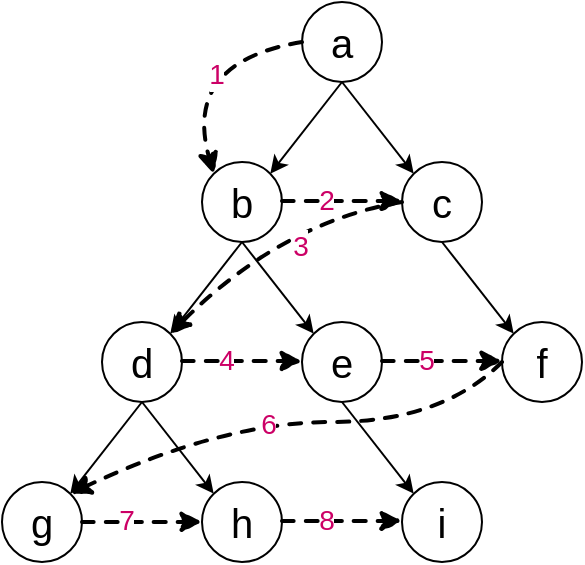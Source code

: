 <mxfile version="12.6.8" type="device"><diagram id="DXPcCs-rt6fdyCKiChXh" name="第 1 页"><mxGraphModel dx="1426" dy="803" grid="1" gridSize="10" guides="1" tooltips="1" connect="1" arrows="1" fold="1" page="1" pageScale="1" pageWidth="827" pageHeight="1169" math="0" shadow="0"><root><mxCell id="0"/><mxCell id="1" parent="0"/><mxCell id="TtJX3NET0KKpPKqGwmz1-81" value="&lt;font style=&quot;font-size: 20px&quot;&gt;a&lt;/font&gt;" style="ellipse;whiteSpace=wrap;html=1;aspect=fixed;" parent="1" vertex="1"><mxGeometry x="380" y="160" width="40" height="40" as="geometry"/></mxCell><mxCell id="TtJX3NET0KKpPKqGwmz1-84" value="&lt;font style=&quot;font-size: 20px&quot;&gt;c&lt;/font&gt;" style="ellipse;whiteSpace=wrap;html=1;aspect=fixed;" parent="1" vertex="1"><mxGeometry x="430" y="240" width="40" height="40" as="geometry"/></mxCell><mxCell id="TtJX3NET0KKpPKqGwmz1-82" value="&lt;font style=&quot;font-size: 20px&quot;&gt;b&lt;/font&gt;" style="ellipse;whiteSpace=wrap;html=1;aspect=fixed;" parent="1" vertex="1"><mxGeometry x="330" y="240" width="40" height="40" as="geometry"/></mxCell><mxCell id="TtJX3NET0KKpPKqGwmz1-87" value="" style="endArrow=classic;html=1;entryX=1;entryY=0;entryDx=0;entryDy=0;" parent="1" target="TtJX3NET0KKpPKqGwmz1-82" edge="1"><mxGeometry width="50" height="50" relative="1" as="geometry"><mxPoint x="400" y="200" as="sourcePoint"/><mxPoint x="355" y="250" as="targetPoint"/></mxGeometry></mxCell><mxCell id="TtJX3NET0KKpPKqGwmz1-88" value="" style="endArrow=classic;html=1;entryX=0;entryY=0;entryDx=0;entryDy=0;" parent="1" target="TtJX3NET0KKpPKqGwmz1-84" edge="1"><mxGeometry width="50" height="50" relative="1" as="geometry"><mxPoint x="400" y="200" as="sourcePoint"/><mxPoint x="356.213" y="268.787" as="targetPoint"/></mxGeometry></mxCell><mxCell id="TtJX3NET0KKpPKqGwmz1-110" value="&lt;font style=&quot;font-size: 20px&quot;&gt;e&lt;/font&gt;" style="ellipse;whiteSpace=wrap;html=1;aspect=fixed;" parent="1" vertex="1"><mxGeometry x="380" y="320" width="40" height="40" as="geometry"/></mxCell><mxCell id="TtJX3NET0KKpPKqGwmz1-111" value="&lt;font style=&quot;font-size: 20px&quot;&gt;d&lt;/font&gt;" style="ellipse;whiteSpace=wrap;html=1;aspect=fixed;" parent="1" vertex="1"><mxGeometry x="280" y="320" width="40" height="40" as="geometry"/></mxCell><mxCell id="TtJX3NET0KKpPKqGwmz1-112" value="" style="endArrow=classic;html=1;entryX=1;entryY=0;entryDx=0;entryDy=0;" parent="1" target="TtJX3NET0KKpPKqGwmz1-111" edge="1"><mxGeometry width="50" height="50" relative="1" as="geometry"><mxPoint x="350" y="280" as="sourcePoint"/><mxPoint x="305" y="330" as="targetPoint"/></mxGeometry></mxCell><mxCell id="TtJX3NET0KKpPKqGwmz1-113" value="" style="endArrow=classic;html=1;entryX=0;entryY=0;entryDx=0;entryDy=0;" parent="1" target="TtJX3NET0KKpPKqGwmz1-110" edge="1"><mxGeometry width="50" height="50" relative="1" as="geometry"><mxPoint x="350" y="280" as="sourcePoint"/><mxPoint x="306.213" y="348.787" as="targetPoint"/></mxGeometry></mxCell><mxCell id="TtJX3NET0KKpPKqGwmz1-114" value="&lt;font style=&quot;font-size: 20px&quot;&gt;f&lt;/font&gt;" style="ellipse;whiteSpace=wrap;html=1;aspect=fixed;" parent="1" vertex="1"><mxGeometry x="480" y="320" width="40" height="40" as="geometry"/></mxCell><mxCell id="TtJX3NET0KKpPKqGwmz1-115" value="" style="endArrow=classic;html=1;entryX=0;entryY=0;entryDx=0;entryDy=0;" parent="1" target="TtJX3NET0KKpPKqGwmz1-114" edge="1"><mxGeometry width="50" height="50" relative="1" as="geometry"><mxPoint x="450" y="280" as="sourcePoint"/><mxPoint x="406.213" y="348.787" as="targetPoint"/></mxGeometry></mxCell><mxCell id="TtJX3NET0KKpPKqGwmz1-121" value="&lt;font style=&quot;font-size: 20px&quot;&gt;h&lt;/font&gt;" style="ellipse;whiteSpace=wrap;html=1;aspect=fixed;" parent="1" vertex="1"><mxGeometry x="330" y="400" width="40" height="40" as="geometry"/></mxCell><mxCell id="TtJX3NET0KKpPKqGwmz1-122" value="&lt;font style=&quot;font-size: 20px&quot;&gt;g&lt;/font&gt;" style="ellipse;whiteSpace=wrap;html=1;aspect=fixed;" parent="1" vertex="1"><mxGeometry x="230" y="400" width="40" height="40" as="geometry"/></mxCell><mxCell id="TtJX3NET0KKpPKqGwmz1-123" value="" style="endArrow=classic;html=1;entryX=1;entryY=0;entryDx=0;entryDy=0;" parent="1" target="TtJX3NET0KKpPKqGwmz1-122" edge="1"><mxGeometry width="50" height="50" relative="1" as="geometry"><mxPoint x="300" y="360" as="sourcePoint"/><mxPoint x="255" y="410" as="targetPoint"/></mxGeometry></mxCell><mxCell id="TtJX3NET0KKpPKqGwmz1-124" value="" style="endArrow=classic;html=1;entryX=0;entryY=0;entryDx=0;entryDy=0;" parent="1" target="TtJX3NET0KKpPKqGwmz1-121" edge="1"><mxGeometry width="50" height="50" relative="1" as="geometry"><mxPoint x="300" y="360" as="sourcePoint"/><mxPoint x="256.213" y="428.787" as="targetPoint"/></mxGeometry></mxCell><mxCell id="TtJX3NET0KKpPKqGwmz1-129" value="&lt;font style=&quot;font-size: 20px&quot;&gt;i&lt;/font&gt;" style="ellipse;whiteSpace=wrap;html=1;aspect=fixed;" parent="1" vertex="1"><mxGeometry x="430" y="400" width="40" height="40" as="geometry"/></mxCell><mxCell id="TtJX3NET0KKpPKqGwmz1-130" value="" style="endArrow=classic;html=1;entryX=0;entryY=0;entryDx=0;entryDy=0;" parent="1" target="TtJX3NET0KKpPKqGwmz1-129" edge="1"><mxGeometry width="50" height="50" relative="1" as="geometry"><mxPoint x="400" y="360" as="sourcePoint"/><mxPoint x="356.213" y="428.787" as="targetPoint"/></mxGeometry></mxCell><mxCell id="gkMQgNx_aosa3skTu1YT-1" value="" style="endArrow=classic;html=1;entryX=0;entryY=0;entryDx=0;entryDy=0;exitX=0;exitY=0.5;exitDx=0;exitDy=0;dashed=1;strokeWidth=2;jumpStyle=none;comic=1;curved=1;" parent="1" source="TtJX3NET0KKpPKqGwmz1-81" target="TtJX3NET0KKpPKqGwmz1-82" edge="1"><mxGeometry width="50" height="50" relative="1" as="geometry"><mxPoint x="220" y="270" as="sourcePoint"/><mxPoint x="320" y="110" as="targetPoint"/><Array as="points"><mxPoint x="320" y="190"/></Array></mxGeometry></mxCell><mxCell id="gkMQgNx_aosa3skTu1YT-5" value="&lt;font style=&quot;font-size: 14px&quot; color=&quot;#cc0066&quot;&gt;1&lt;/font&gt;" style="text;html=1;align=center;verticalAlign=middle;resizable=0;points=[];labelBackgroundColor=#ffffff;" parent="gkMQgNx_aosa3skTu1YT-1" vertex="1" connectable="0"><mxGeometry x="-0.245" y="8" relative="1" as="geometry"><mxPoint as="offset"/></mxGeometry></mxCell><mxCell id="gkMQgNx_aosa3skTu1YT-3" value="" style="endArrow=classic;html=1;entryX=0;entryY=0.5;entryDx=0;entryDy=0;exitX=1;exitY=0.5;exitDx=0;exitDy=0;dashed=1;strokeWidth=2;jumpStyle=none;comic=1;curved=1;" parent="1" source="TtJX3NET0KKpPKqGwmz1-122" target="TtJX3NET0KKpPKqGwmz1-121" edge="1"><mxGeometry width="50" height="50" relative="1" as="geometry"><mxPoint x="320" y="470" as="sourcePoint"/><mxPoint x="275.858" y="535.858" as="targetPoint"/></mxGeometry></mxCell><mxCell id="gkMQgNx_aosa3skTu1YT-4" value="&lt;font style=&quot;font-size: 14px&quot; color=&quot;#cc0066&quot;&gt;7&lt;/font&gt;" style="text;html=1;align=center;verticalAlign=middle;resizable=0;points=[];labelBackgroundColor=#ffffff;" parent="gkMQgNx_aosa3skTu1YT-3" vertex="1" connectable="0"><mxGeometry x="-0.267" y="1" relative="1" as="geometry"><mxPoint as="offset"/></mxGeometry></mxCell><mxCell id="WdAJZEfAUlYT4FtZgHpO-1" value="" style="endArrow=classic;html=1;entryX=0;entryY=0.5;entryDx=0;entryDy=0;exitX=1;exitY=0.5;exitDx=0;exitDy=0;dashed=1;strokeWidth=2;jumpStyle=none;comic=1;curved=1;" edge="1" parent="1"><mxGeometry width="50" height="50" relative="1" as="geometry"><mxPoint x="370" y="259.5" as="sourcePoint"/><mxPoint x="430" y="259.5" as="targetPoint"/></mxGeometry></mxCell><mxCell id="WdAJZEfAUlYT4FtZgHpO-2" value="&lt;font style=&quot;font-size: 14px&quot; color=&quot;#cc0066&quot;&gt;2&lt;/font&gt;" style="text;html=1;align=center;verticalAlign=middle;resizable=0;points=[];labelBackgroundColor=#ffffff;" vertex="1" connectable="0" parent="WdAJZEfAUlYT4FtZgHpO-1"><mxGeometry x="-0.267" y="1" relative="1" as="geometry"><mxPoint as="offset"/></mxGeometry></mxCell><mxCell id="WdAJZEfAUlYT4FtZgHpO-3" value="" style="endArrow=classic;html=1;entryX=1;entryY=0;entryDx=0;entryDy=0;exitX=0;exitY=0.5;exitDx=0;exitDy=0;dashed=1;strokeWidth=2;jumpStyle=none;comic=1;curved=1;" edge="1" parent="1" target="TtJX3NET0KKpPKqGwmz1-111"><mxGeometry width="50" height="50" relative="1" as="geometry"><mxPoint x="430" y="260" as="sourcePoint"/><mxPoint x="385.858" y="325.858" as="targetPoint"/><Array as="points"><mxPoint x="370" y="270"/></Array></mxGeometry></mxCell><mxCell id="WdAJZEfAUlYT4FtZgHpO-4" value="&lt;font style=&quot;font-size: 14px&quot; color=&quot;#cc0066&quot;&gt;3&lt;/font&gt;" style="text;html=1;align=center;verticalAlign=middle;resizable=0;points=[];labelBackgroundColor=#ffffff;" vertex="1" connectable="0" parent="WdAJZEfAUlYT4FtZgHpO-3"><mxGeometry x="-0.245" y="8" relative="1" as="geometry"><mxPoint y="4.71" as="offset"/></mxGeometry></mxCell><mxCell id="WdAJZEfAUlYT4FtZgHpO-5" value="" style="endArrow=classic;html=1;entryX=0;entryY=0.5;entryDx=0;entryDy=0;exitX=1;exitY=0.5;exitDx=0;exitDy=0;dashed=1;strokeWidth=2;jumpStyle=none;comic=1;curved=1;" edge="1" parent="1"><mxGeometry width="50" height="50" relative="1" as="geometry"><mxPoint x="320" y="339.5" as="sourcePoint"/><mxPoint x="380" y="339.5" as="targetPoint"/></mxGeometry></mxCell><mxCell id="WdAJZEfAUlYT4FtZgHpO-6" value="&lt;font style=&quot;font-size: 14px&quot; color=&quot;#cc0066&quot;&gt;4&lt;/font&gt;" style="text;html=1;align=center;verticalAlign=middle;resizable=0;points=[];labelBackgroundColor=#ffffff;" vertex="1" connectable="0" parent="WdAJZEfAUlYT4FtZgHpO-5"><mxGeometry x="-0.267" y="1" relative="1" as="geometry"><mxPoint as="offset"/></mxGeometry></mxCell><mxCell id="WdAJZEfAUlYT4FtZgHpO-7" value="" style="endArrow=classic;html=1;entryX=0;entryY=0.5;entryDx=0;entryDy=0;exitX=1;exitY=0.5;exitDx=0;exitDy=0;dashed=1;strokeWidth=2;jumpStyle=none;comic=1;curved=1;" edge="1" parent="1"><mxGeometry width="50" height="50" relative="1" as="geometry"><mxPoint x="420" y="339.5" as="sourcePoint"/><mxPoint x="480" y="339.5" as="targetPoint"/></mxGeometry></mxCell><mxCell id="WdAJZEfAUlYT4FtZgHpO-8" value="&lt;font style=&quot;font-size: 14px&quot; color=&quot;#cc0066&quot;&gt;5&lt;/font&gt;" style="text;html=1;align=center;verticalAlign=middle;resizable=0;points=[];labelBackgroundColor=#ffffff;" vertex="1" connectable="0" parent="WdAJZEfAUlYT4FtZgHpO-7"><mxGeometry x="-0.267" y="1" relative="1" as="geometry"><mxPoint as="offset"/></mxGeometry></mxCell><mxCell id="WdAJZEfAUlYT4FtZgHpO-9" value="" style="endArrow=classic;html=1;entryX=1;entryY=0;entryDx=0;entryDy=0;exitX=0;exitY=0.5;exitDx=0;exitDy=0;dashed=1;strokeWidth=2;jumpStyle=none;comic=1;curved=1;" edge="1" parent="1" target="TtJX3NET0KKpPKqGwmz1-122"><mxGeometry width="50" height="50" relative="1" as="geometry"><mxPoint x="480" y="340" as="sourcePoint"/><mxPoint x="364.142" y="405.858" as="targetPoint"/><Array as="points"><mxPoint x="450" y="370"/><mxPoint x="340" y="370"/></Array></mxGeometry></mxCell><mxCell id="WdAJZEfAUlYT4FtZgHpO-11" value="&lt;font style=&quot;font-size: 14px&quot; color=&quot;#cc0066&quot;&gt;6&lt;/font&gt;" style="text;html=1;align=center;verticalAlign=middle;resizable=0;points=[];labelBackgroundColor=#ffffff;" vertex="1" connectable="0" parent="WdAJZEfAUlYT4FtZgHpO-9"><mxGeometry x="0.032" y="2" relative="1" as="geometry"><mxPoint x="-7.8" y="-0.83" as="offset"/></mxGeometry></mxCell><mxCell id="WdAJZEfAUlYT4FtZgHpO-12" value="" style="endArrow=classic;html=1;entryX=0;entryY=0.5;entryDx=0;entryDy=0;exitX=1;exitY=0.5;exitDx=0;exitDy=0;dashed=1;strokeWidth=2;jumpStyle=none;comic=1;curved=1;" edge="1" parent="1"><mxGeometry width="50" height="50" relative="1" as="geometry"><mxPoint x="370" y="419.5" as="sourcePoint"/><mxPoint x="430" y="419.5" as="targetPoint"/></mxGeometry></mxCell><mxCell id="WdAJZEfAUlYT4FtZgHpO-13" value="&lt;font style=&quot;font-size: 14px&quot; color=&quot;#cc0066&quot;&gt;8&lt;/font&gt;" style="text;html=1;align=center;verticalAlign=middle;resizable=0;points=[];labelBackgroundColor=#ffffff;" vertex="1" connectable="0" parent="WdAJZEfAUlYT4FtZgHpO-12"><mxGeometry x="-0.267" y="1" relative="1" as="geometry"><mxPoint as="offset"/></mxGeometry></mxCell></root></mxGraphModel></diagram></mxfile>